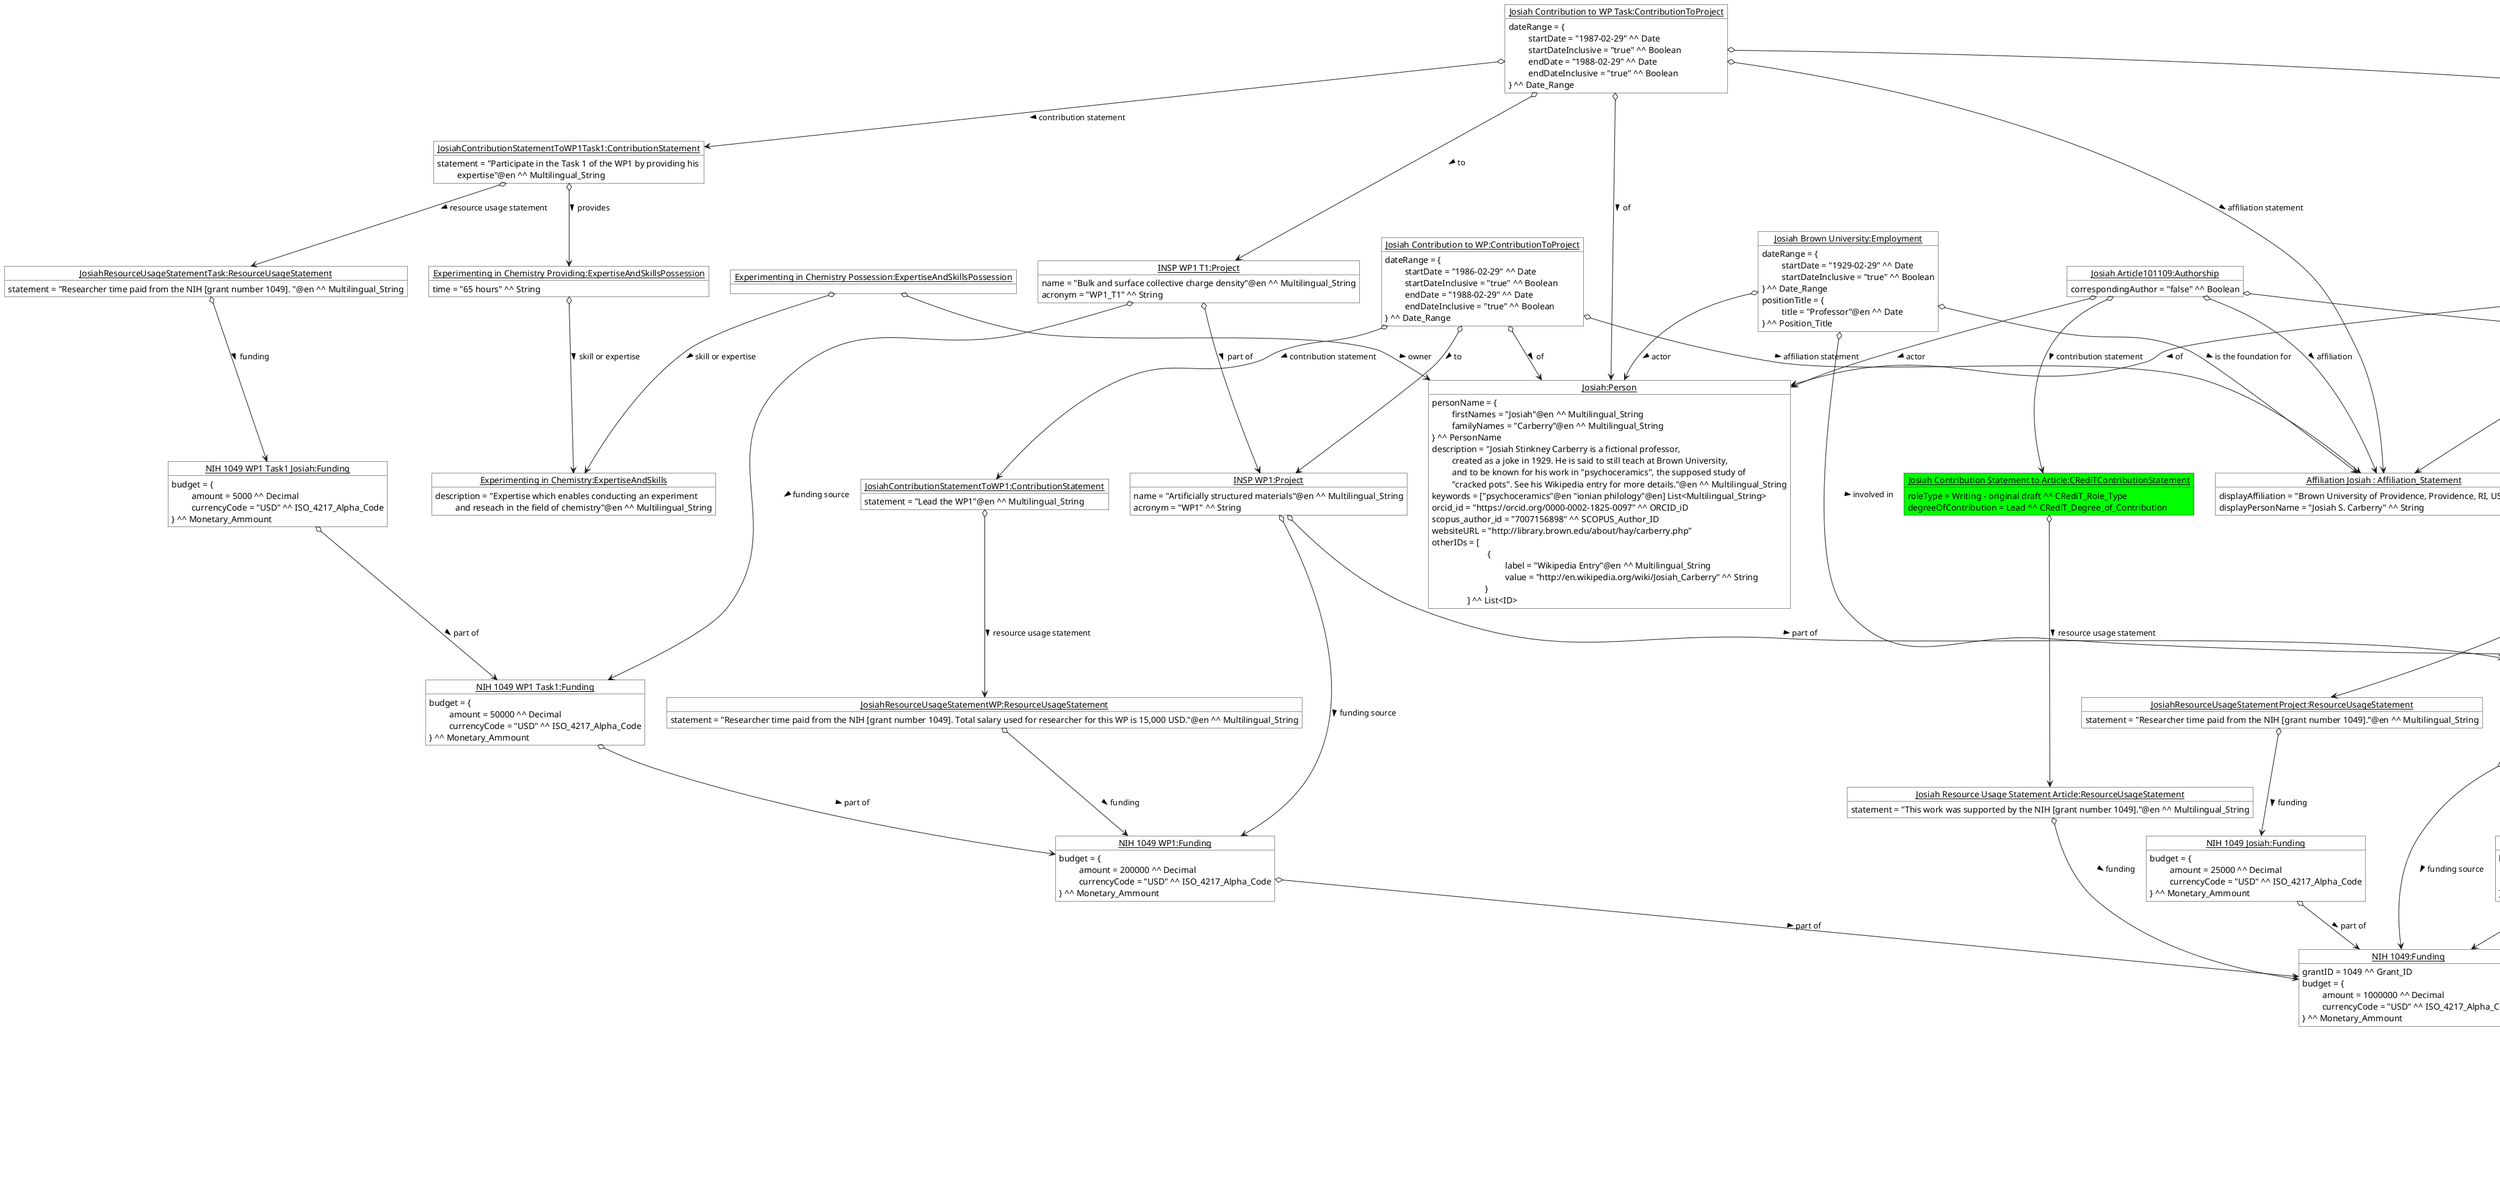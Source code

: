 @startuml


    !startsub persons

        object "<u>Josiah:Person</u>" as Josiah #ffffff {
           personName = {
           \t firstNames = "Josiah"@en ^^ Multilingual_String
           \t familyNames = "Carberry"@en ^^ Multilingual_String
           } ^^ PersonName
           description = "Josiah Stinkney Carberry is a fictional professor,
           \t created as a joke in 1929. He is said to still teach at Brown University,
           \t and to be known for his work in "psychoceramics", the supposed study of
           \t "cracked pots". See his Wikipedia entry for more details."@en ^^ Multilingual_String
           keywords = ["psychoceramics"@en "ionian philology"@en] List<Multilingual_String>
           orcid_id = "https://orcid.org/0000-0002-1825-0097" ^^ ORCID_iD
           scopus_author_id = "7007156898" ^^ SCOPUS_Author_ID
           websiteURL = "http://library.brown.edu/about/hay/carberry.php"
           otherIDs = [
           \t\t\t {
           \t\t\t\t label = "Wikipedia Entry"@en ^^ Multilingual_String
           \t\t\t\t value = "http://en.wikipedia.org/wiki/Josiah_Carberry" ^^ String
           \t\t\t}
           \t\t] ^^ List<ID>
        }

    !endsub

    !startsub expertise

        object "<u>Experimenting in Chemistry:ExpertiseAndSkills</u>" as ExperimentingInChemistry #ffffff {
            description = "Expertise which enables conducting an experiment
            \t and reseach in the field of chemistry"@en ^^ Multilingual_String
        }

        object "<u>Experimenting in Chemistry Possession:ExpertiseAndSkillsPossession</u>" as ExperimentingInChemistryPossession #ffffff {

        }

        ExperimentingInChemistryPossession o--> Josiah : owner >

        ExperimentingInChemistryPossession o--> ExperimentingInChemistry : skill or expertise >

        object "<u>Experimenting in Chemistry Providing:ExpertiseAndSkillsPossession</u>" as ExperimentingInChemistryProviding #ffffff {
            time = "65 hours" ^^ String
        }

        ExperimentingInChemistryProviding o--> ExperimentingInChemistry : skill or expertise >

    !endsub

    !startsub institutions

        object "<u>Brown University:Organisation_Unit</u>" as BrownUniversity #ffffff {
            name = "Brown University"@en ^^ Multilingual_String
            rorId = "https://ror.org/05gq02987" ^^ ROR_ID_Type
            websiteURL = "https://www.brown.edu/" ^^ URI
            address = {
            \tcity = "Providence"@en ^^ Multilingual_String
            \tstateOrProvince = "Rhode Island"@en ^^ Multilingual_String
            \tcountry = "USA"@en ^^ Multilingual_String
            } ^^ Postal_Address
        }

        object "<u>NIH:Organisation_Unit</u>" as NIH #ffffff {
            name = "National Institutes of Health"@en ^^ Multilingual_String
            rorId = "https://ror.org/01cwqze88" ^^ ROR_ID_Type
            websiteURL = "https://www.nih.gov/" ^^ URI
            address = {
            \tstateOrProvince = "Maryland"@en ^^ Multilingual_String
            \tcountry = "USA"@en ^^ Multilingual_String
            } ^^ Postal_Address
        }

    !endsub

    !startsub employments

        object "<u>Josiah Brown University:Employment</u>" as JosiahBrownUniversity #ffffff {
            dateRange = {
            \t startDate = "1929-02-29" ^^ Date
            \t startDateInclusive = "true" ^^ Boolean
            } ^^ Date_Range
            positionTitle = {
            \t title = "Professor"@en ^^ Date
            } ^^ Position_Title
        }

        JosiahBrownUniversity o--> Josiah : actor >

        JosiahBrownUniversity o--> BrownUniversity : involved in >

    !endsub

    !startsub articles

        object "<u>Restricted Access: Restricted Access COAR v.1.0 Accessibility Specification</u>" as RestrictedAccess #00ff00

        object "<u>IEEE_TPS : Journal</u>" as IEEE_TPS #00ff00 {
            title = "IEEE Transactions on Plasma Science"@en ^^ Multilingual_String
            issn = "1939-9375" ^^ ISSN
        }

        object "<u>10.1109/TPS.1987.4316723 : Journal Article</u>" as Article101109 #00ff00 {
            DOI = "10.1109/TPS.1987.4316723" ^^ DOI_Type
            title = "Bulk and surface plasmons in
            \t artificially structured materials"@en ^^ Multilingual_String
            publicationDate = 1987 ^^ Date
            startPage = "394"
            endPage = "410"
            volume = "15"
            number = "4"
        }

        Article101109 o--> IEEE_TPS : source >

        Article101109 o--> RestrictedAccess : accessRights >

    !endsub

    !startsub authorships

         object "<u>Josiah Article101109:Authorship</u>" as JosiahArticle101109 #ffffff {
             correspondingAuthor = "false" ^^ Boolean
         }

         object "<u>Affiliation Josiah : Affiliation_Statement</u>" as AffiliationJosiah #ffffff {
             displayAffiliation = "Brown University of Providence, Providence, RI, USA" ^^ String
             displayPersonName = "Josiah S. Carberry" ^^ String
         }

         JosiahArticle101109 o--> AffiliationJosiah : affiliation >

         JosiahBrownUniversity o--> AffiliationJosiah : is the foundation for >

         JosiahArticle101109 o--> Josiah : actor >

         JosiahArticle101109 o--> Article101109 : document >

         object "<u>John Article101109:Authorship</u>" as JohnArticle101109 #ffffff {
              correspondingAuthor = "true" ^^ Boolean
         }

         object "<u>Affiliation John Article101109 : Affiliation_Statement</u>" as AffiliationJohnArticle101109 #ffffff {
              displayAffiliation = "Brown University of Providence, Providence, RI, USA" ^^ String
              displayPersonName = "John J. Quinn" ^^ String
         }

         JohnArticle101109 o--> AffiliationJohnArticle101109 : affiliation >

         JohnArticle101109 o--> Article101109 : document >


    !endsub

    !startsub project

        object "<u>INSP:Project</u>" as INSP #ffffff {
             name = "Investigation of novel surface plasmons"@en ^^ Multilingual_String
             acronym = "INSP" ^^ String
             dateRange = {
             \t startDate = "1985-02-29" ^^ Date
             \t startDateInclusive = "true" ^^ Boolean
             \t endDate = "1989-02-29" ^^ Date
             \t endDateInclusive = "true" ^^ Boolean
             } ^^ Date_Range
        }

        object "<u>INSP WP1:Project</u>" as INSP_WP1 #ffffff {
             name = "Artificially structured materials"@en ^^ Multilingual_String
             acronym = "WP1" ^^ String
        }

        object "<u>INSP WP1 T1:Project</u>" as INSP_WP1_T1 #ffffff {
             name = "Bulk and surface collective charge density"@en ^^ Multilingual_String
             acronym = "WP1_T1" ^^ String
        }

        INSP_WP1_T1 o--> INSP_WP1 : part of >

        INSP_WP1 o--> INSP : part of >

        object "<u>NIH 1049:Funding</u>" as NIH_1049 #ffffff {
             grantID = 1049 ^^ Grant_ID
             budget = {
             \t amount = 1000000 ^^ Decimal
             \t currencyCode = "USD" ^^ ISO_4217_Alpha_Code
             } ^^ Monetary_Ammount
        }

        INSP o--> NIH_1049 : funding source >

        NIH_1049 o--> NIH : agency >

        object "<u>NIH 1049 WP1:Funding</u>" as NIH_1049_WP1 #ffffff {
             budget = {
             \t amount = 200000 ^^ Decimal
             \t currencyCode = "USD" ^^ ISO_4217_Alpha_Code
             } ^^ Monetary_Ammount
        }

        INSP_WP1 o--> NIH_1049_WP1 : funding source >

        object "<u>NIH 1049 WP1 Task1:Funding</u>" as NIH_1049_WP1_Task1 #ffffff {
             budget = {
             \t amount = 50000 ^^ Decimal
             \t currencyCode = "USD" ^^ ISO_4217_Alpha_Code
             } ^^ Monetary_Ammount
        }

        INSP_WP1_T1 o--> NIH_1049_WP1_Task1 : funding source >

        object "<u>NIH 1049 WP1 Task1 Josiah:Funding</u>" as NIH_1049_WP1_Task1_Josiah #ffffff {
             budget = {
             \t amount = 5000 ^^ Decimal
             \t currencyCode = "USD" ^^ ISO_4217_Alpha_Code
             } ^^ Monetary_Ammount
        }

        NIH_1049_WP1_Task1_Josiah o--> NIH_1049_WP1_Task1 : part of >

        object "<u>NIH 1049 Josiah:Funding</u>" as NIH_1049_Josiah #ffffff {
             budget = {
             \t amount = 25000 ^^ Decimal
             \t currencyCode = "USD" ^^ ISO_4217_Alpha_Code
             } ^^ Monetary_Ammount
        }

        NIH_1049_Josiah o--> NIH_1049 : part of >

        NIH_1049_WP1_Task1 o--> NIH_1049_WP1 : part of >

        NIH_1049_WP1 o--> NIH_1049 : part of >

        object "<u>NIH 1049 dissemination:Funding</u>" as NIH_1049_dissemination #ffffff {
             budget = {
             \t amount = 40000 ^^ Decimal
             \t currencyCode = "USD" ^^ ISO_4217_Alpha_Code
             } ^^ Monetary_Ammount
        }

        INSP o--> NIH_1049_dissemination : funding source >

        NIH_1049_dissemination o--> NIH_1049 : part of >

        object "<u>NIH 1049 dissemination Article101109:Funding</u>" as NIH_1049_dissemination_Article101109 #ffffff {
             budget = {
             \t amount = 1000 ^^ Decimal
             \t currencyCode = "USD" ^^ ISO_4217_Alpha_Code
             } ^^ Monetary_Ammount
        }

        NIH_1049_dissemination_Article101109 o--> NIH_1049_dissemination : part of >

        object "<u>Brown University dissemination Article101109:Funding</u>" as Brown_University_dissemination_Article101109 #ffffff {
             budget = {
             \t amount = 500 ^^ Decimal
             \t currencyCode = "USD" ^^ ISO_4217_Alpha_Code
             } ^^ Monetary_Ammount
        }

        Brown_University_dissemination_Article101109 o--> BrownUniversity : agency >

    !endsub

    !startsub contributionStatementToArticle

        object "<u>Josiah Contribution Statement to Article:CRediTContributionStatement</u>" as JosiahContributionStatementToArticle #00ff00 {
             roleType = Writing - original draft ^^ CRediT_Role_Type
             degreeOfContribution = Lead ^^ CRediT_Degree_of_Contribution
        }

        object "<u>Josiah Resource Usage Statement Article:ResourceUsageStatement</u>" as JosiahResourceUsageStatementArticle #ffffff {
            statement = "This work was supported by the NIH [grant number 1049]."@en ^^ Multilingual_String
        }

        JosiahContributionStatementToArticle o--> JosiahResourceUsageStatementArticle : resource usage statement >

        JosiahResourceUsageStatementArticle o--> NIH_1049 : funding >

        JosiahArticle101109 o--> JosiahContributionStatementToArticle : contribution statement >

    !endsub

    !startsub contributionToProject

        object "<u>Josiah Contribution to Project:ContributionToProject</u>" as JosiahContributionToProject #ffffff {
             dateRange = {
               \t startDate = "1985-02-29" ^^ Date
               \t startDateInclusive = "true" ^^ Boolean
               \t endDate = "1989-02-29" ^^ Date
               \t endDateInclusive = "true" ^^ Boolean
             } ^^ Date_Range
        }

        JosiahContributionToProject o--> AffiliationJosiah : affiliation statement >

        JosiahContributionToProject o--> Josiah : of >

        JosiahContributionToProject o--> INSP : to >

        object "<u>Josiah Contribution to WP:ContributionToProject</u>" as JosiahContributionToWP #ffffff {
             dateRange = {
               \t startDate = "1986-02-29" ^^ Date
               \t startDateInclusive = "true" ^^ Boolean
               \t endDate = "1988-02-29" ^^ Date
               \t endDateInclusive = "true" ^^ Boolean
             } ^^ Date_Range
        }

        JosiahContributionToWP o--> AffiliationJosiah : affiliation statement >

        JosiahContributionToWP o--> Josiah : of >

        JosiahContributionToWP o--> INSP_WP1 : to >

        object "<u>Josiah Contribution to WP Task:ContributionToProject</u>" as JosiahContributionToWPTask #ffffff {
             dateRange = {
               \t startDate = "1987-02-29" ^^ Date
               \t startDateInclusive = "true" ^^ Boolean
               \t endDate = "1988-02-29" ^^ Date
               \t endDateInclusive = "true" ^^ Boolean
             } ^^ Date_Range
        }

        JosiahContributionToWPTask o--> AffiliationJosiah : affiliation statement >

        JosiahContributionToWPTask o--> Josiah : of >

        JosiahContributionToWPTask o--> INSP_WP1_T1 : to >

        JosiahContributionToWPTask o--> Article101109 : evindeced by >

        object "<u>NIH Contribution to Project:ContributionToProject</u>" as NIHContributionToProject #ffffff {
             dateRange = {
               \t startDate = "1985-02-29" ^^ Date
               \t startDateInclusive = "true" ^^ Boolean
               \t endDate = "1989-02-29" ^^ Date
               \t endDateInclusive = "true" ^^ Boolean
             } ^^ Date_Range
        }

        NIHContributionToProject o--> NIH : of >

        JosiahContributionToProject o--> INSP : to >

    !endsub

    !startsub contributionToDocument

        object "<u>Brown University Contribution to Article101109:ContributionToDocument</u>" as BrownUniversityContributionToArticle101109 #ffffff {

        }

        BrownUniversityContributionToArticle101109 o--> BrownUniversity : of >

        BrownUniversityContributionToArticle101109 o--> Article101109 : to >

        object "<u>NIH Contribution to Article101109:ContributionToDocument</u>" as NIHContributionToArticle101109 #ffffff {

        }

        NIHContributionToArticle101109 o--> NIH : of >

        NIHContributionToArticle101109 o--> Article101109 : to >

    !endsub

    !startsub contributionStatementToProject

        object "<u>JosiahContributionStatementToProject:ContributionStatement</u>" as JosiahContributionStatementToProject #ffffff {
             statement = "Participate in the project as a researcher"@en ^^ Multilingual_String
        }

        object "<u>JosiahContributionStatementToWP1:ContributionStatement</u>" as JosiahContributionStatementToWP1 #ffffff {
             statement = "Lead the WP1"@en ^^ Multilingual_String
        }

        object "<u>JosiahContributionStatementToWP1Task1:ContributionStatement</u>" as JosiahContributionStatementToWP1Task1 #ffffff {
             statement = "Participate in the Task 1 of the WP1 by providing his
             \t expertise"@en ^^ Multilingual_String
        }

        object "<u>JosiahResourceUsageStatementProject:ResourceUsageStatement</u>" as JosiahResourceUsageStatementProject #ffffff {
             statement = "Researcher time paid from the NIH [grant number 1049]."@en ^^ Multilingual_String
        }

        JosiahContributionStatementToProject o--> JosiahResourceUsageStatementProject : resource usage statement >

        JosiahResourceUsageStatementProject o--> NIH_1049_Josiah : funding >

        object "<u>JosiahResourceUsageStatementWP:ResourceUsageStatement</u>" as JosiahResourceUsageStatementWP #ffffff {
             statement = "Researcher time paid from the NIH [grant number 1049]. Total salary used for researcher for this WP is 15,000 USD."@en ^^ Multilingual_String
        }

        JosiahContributionStatementToWP1 o--> JosiahResourceUsageStatementWP : resource usage statement >

        JosiahResourceUsageStatementWP o--> NIH_1049_WP1 : funding >

        object "<u>JosiahResourceUsageStatementTask:ResourceUsageStatement</u>" as JosiahResourceUsageStatementTask #ffffff {
             statement = "Researcher time paid from the NIH [grant number 1049]. "@en ^^ Multilingual_String
        }

        JosiahContributionStatementToWP1Task1 o--> JosiahResourceUsageStatementTask : resource usage statement >

        JosiahResourceUsageStatementTask o--> NIH_1049_WP1_Task1_Josiah : funding >

        JosiahContributionStatementToWP1Task1 o--> ExperimentingInChemistryProviding : provides >

        JosiahContributionToProject o--> JosiahContributionStatementToProject : contribution statement >

        JosiahContributionToWP o--> JosiahContributionStatementToWP1 : contribution statement >

        JosiahContributionToWPTask o--> JosiahContributionStatementToWP1Task1 : contribution statement >

        object "<u>NIHContributionStatementToProject:ContributionStatement</u>" as NIHContributionStatementToProject #ffffff {
             statement = "NIH provides funding to the project"@en ^^ Multilingual_String
        }

        NIHContributionToProject o--> NIHContributionStatementToProject : contribution statement >

        NIHContributionStatementToProject o--> NIH_1049 : provides >

    !endsub

    !startsub contributionStatementToDocument

        object "<u>BrownUniversityContributionStatementToArticle:ContributionStatement</u>" as BrownUniversityContributionStatementToArticle #ffffff {
             statement = "Paying 1,500 USD for APC and open-access for
             \t journal article"@en ^^ Multilingual_String
        }

        object "<u>BrownUniversityResourceUsageStatementTaskArticle:ResourceUsageStatement</u>" as BrownUniversityResourceUsageStatementTaskArticle #ffffff {
             statement = "Paying of part of APC and open-access to article covered by the NIH [grant number 1049]. "@en ^^ Multilingual_String
        }

        BrownUniversityContributionStatementToArticle o--> BrownUniversityResourceUsageStatementTaskArticle : resource usage statement >

        BrownUniversityResourceUsageStatementTaskArticle o--> NIH_1049_dissemination_Article101109 : funding >

        BrownUniversityContributionStatementToArticle o--> Brown_University_dissemination_Article101109 : provides >

        BrownUniversityContributionToArticle101109 o--> BrownUniversityContributionStatementToArticle : contribution statement >

        object "<u>NIHContributionStatementToDocument:ContributionStatement</u>" as NIHContributionStatementToDocument #ffffff {
             statement = "NIH provides funding to publishing the paper in the open-access mode"@en ^^ Multilingual_String
        }

        NIHContributionToArticle101109 o--> NIHContributionStatementToDocument : contribution statement >

        NIHContributionStatementToDocument o--> NIH_1049_dissemination_Article101109 : provides >

    !endsub

@enduml